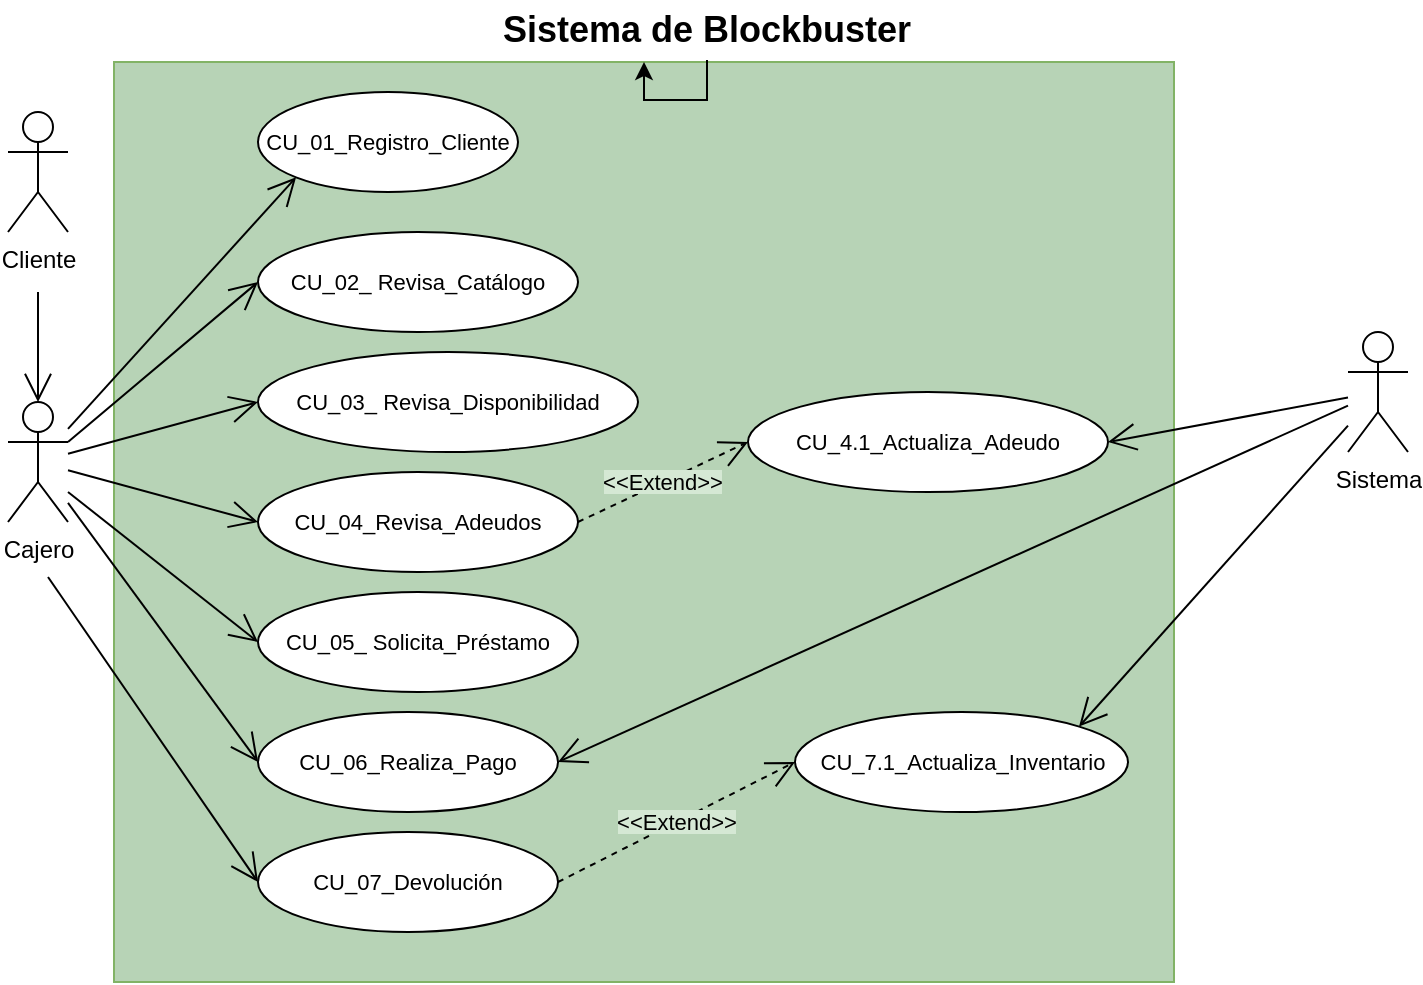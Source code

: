 <mxfile version="26.1.0" pages="8">
  <diagram name="Página-1" id="0a1UBv-05hkoor2SjSYL">
    <mxGraphModel dx="2020" dy="640" grid="1" gridSize="10" guides="1" tooltips="1" connect="1" arrows="1" fold="1" page="1" pageScale="1" pageWidth="827" pageHeight="1169" math="0" shadow="0">
      <root>
        <mxCell id="0" />
        <mxCell id="1" parent="0" />
        <mxCell id="W-ATkEFZag7kS3Bsld1D-3" value="Cliente" style="shape=umlActor;verticalLabelPosition=bottom;verticalAlign=top;html=1;outlineConnect=0;" parent="1" vertex="1">
          <mxGeometry x="-763" y="100" width="30" height="60" as="geometry" />
        </mxCell>
        <mxCell id="W-ATkEFZag7kS3Bsld1D-4" value="" style="rounded=0;whiteSpace=wrap;html=1;fillColor=light-dark(#b7d3b6, #1f2f1e);strokeColor=#82b366;" parent="1" vertex="1">
          <mxGeometry x="-710" y="75" width="530" height="460" as="geometry" />
        </mxCell>
        <mxCell id="W-ATkEFZag7kS3Bsld1D-5" value="&lt;font style=&quot;font-size: 11px;&quot;&gt;CU_01_Registro_Cliente&lt;/font&gt;" style="ellipse;whiteSpace=wrap;html=1;" parent="1" vertex="1">
          <mxGeometry x="-638" y="90" width="130" height="50" as="geometry" />
        </mxCell>
        <mxCell id="W-ATkEFZag7kS3Bsld1D-6" value="&lt;font style=&quot;font-size: 11px;&quot;&gt;CU_02_ Revisa_Catálogo&lt;/font&gt;" style="ellipse;whiteSpace=wrap;html=1;" parent="1" vertex="1">
          <mxGeometry x="-638" y="160" width="160" height="50" as="geometry" />
        </mxCell>
        <mxCell id="W-ATkEFZag7kS3Bsld1D-7" value="&lt;font style=&quot;font-size: 11px;&quot;&gt;CU_03_ Revisa_Disponibilidad&lt;/font&gt;" style="ellipse;whiteSpace=wrap;html=1;" parent="1" vertex="1">
          <mxGeometry x="-638" y="220" width="190" height="50" as="geometry" />
        </mxCell>
        <mxCell id="W-ATkEFZag7kS3Bsld1D-8" value="Cajero" style="shape=umlActor;verticalLabelPosition=bottom;verticalAlign=top;html=1;outlineConnect=0;" parent="1" vertex="1">
          <mxGeometry x="-763" y="245" width="30" height="60" as="geometry" />
        </mxCell>
        <mxCell id="W-ATkEFZag7kS3Bsld1D-9" value="&lt;font style=&quot;font-size: 11px;&quot;&gt;CU_05_ Solicita_Préstamo&lt;/font&gt;" style="ellipse;whiteSpace=wrap;html=1;" parent="1" vertex="1">
          <mxGeometry x="-638" y="340" width="160" height="50" as="geometry" />
        </mxCell>
        <mxCell id="W-ATkEFZag7kS3Bsld1D-10" value="&lt;font style=&quot;font-size: 11px;&quot;&gt;CU_04_Revisa_Adeudos&lt;/font&gt;" style="ellipse;whiteSpace=wrap;html=1;" parent="1" vertex="1">
          <mxGeometry x="-638" y="280" width="160" height="50" as="geometry" />
        </mxCell>
        <mxCell id="W-ATkEFZag7kS3Bsld1D-11" value="&lt;font style=&quot;font-size: 11px;&quot;&gt;CU_06_Realiza_Pago&lt;/font&gt;&lt;span style=&quot;color: rgba(0, 0, 0, 0); font-family: monospace; font-size: 0px; text-align: start; text-wrap-mode: nowrap;&quot;&gt;%3CmxGraphModel%3E%3Croot%3E%3CmxCell%20id%3D%220%22%2F%3E%3CmxCell%20id%3D%221%22%20parent%3D%220%22%2F%3E%3CmxCell%20id%3D%222%22%20value%3D%22%26lt%3Bfont%20style%3D%26quot%3Bfont-size%3A%2011px%3B%26quot%3B%26gt%3BCU_05_Revisa%20adeudos%26lt%3B%2Ffont%26gt%3B%22%20style%3D%22ellipse%3BwhiteSpace%3Dwrap%3Bhtml%3D1%3B%22%20vertex%3D%221%22%20parent%3D%221%22%3E%3CmxGeometry%20x%3D%22-70%22%20y%3D%22390%22%20width%3D%22100%22%20height%3D%2250%22%20as%3D%22geometry%22%2F%3E%3C%2FmxCell%3E%3C%2Froot%3E%3C%2FmxGraphModel%3E&lt;/span&gt;" style="ellipse;whiteSpace=wrap;html=1;" parent="1" vertex="1">
          <mxGeometry x="-638" y="400" width="150" height="50" as="geometry" />
        </mxCell>
        <mxCell id="W-ATkEFZag7kS3Bsld1D-12" value="&lt;font style=&quot;font-size: 11px;&quot;&gt;CU_07_Devolución&lt;/font&gt;" style="ellipse;whiteSpace=wrap;html=1;" parent="1" vertex="1">
          <mxGeometry x="-638" y="460" width="150" height="50" as="geometry" />
        </mxCell>
        <mxCell id="W-ATkEFZag7kS3Bsld1D-13" value="&lt;font style=&quot;font-size: 11px;&quot;&gt;CU_4.1_Actualiza_Adeudo&lt;/font&gt;" style="ellipse;whiteSpace=wrap;html=1;" parent="1" vertex="1">
          <mxGeometry x="-393" y="240" width="180" height="50" as="geometry" />
        </mxCell>
        <mxCell id="W-ATkEFZag7kS3Bsld1D-14" value="&lt;font style=&quot;font-size: 11px;&quot;&gt;CU_7.1_Actualiza_Inventario&lt;/font&gt;" style="ellipse;whiteSpace=wrap;html=1;" parent="1" vertex="1">
          <mxGeometry x="-369.5" y="400" width="166.5" height="50" as="geometry" />
        </mxCell>
        <mxCell id="W-ATkEFZag7kS3Bsld1D-15" value="" style="endArrow=open;endFill=1;endSize=12;html=1;rounded=0;entryX=0;entryY=1;entryDx=0;entryDy=0;" parent="1" source="W-ATkEFZag7kS3Bsld1D-8" target="W-ATkEFZag7kS3Bsld1D-5" edge="1">
          <mxGeometry width="160" relative="1" as="geometry">
            <mxPoint x="-523" y="310" as="sourcePoint" />
            <mxPoint x="-363" y="310" as="targetPoint" />
          </mxGeometry>
        </mxCell>
        <mxCell id="W-ATkEFZag7kS3Bsld1D-16" value="" style="endArrow=open;endFill=1;endSize=12;html=1;rounded=0;entryX=0;entryY=0.5;entryDx=0;entryDy=0;exitX=1;exitY=0.333;exitDx=0;exitDy=0;exitPerimeter=0;" parent="1" source="W-ATkEFZag7kS3Bsld1D-8" target="W-ATkEFZag7kS3Bsld1D-6" edge="1">
          <mxGeometry width="160" relative="1" as="geometry">
            <mxPoint x="-723" y="266" as="sourcePoint" />
            <mxPoint x="-634" y="153" as="targetPoint" />
          </mxGeometry>
        </mxCell>
        <mxCell id="W-ATkEFZag7kS3Bsld1D-17" value="" style="endArrow=open;endFill=1;endSize=12;html=1;rounded=0;entryX=0;entryY=0.5;entryDx=0;entryDy=0;" parent="1" source="W-ATkEFZag7kS3Bsld1D-8" target="W-ATkEFZag7kS3Bsld1D-7" edge="1">
          <mxGeometry width="160" relative="1" as="geometry">
            <mxPoint x="-723" y="275" as="sourcePoint" />
            <mxPoint x="-633" y="195" as="targetPoint" />
          </mxGeometry>
        </mxCell>
        <mxCell id="W-ATkEFZag7kS3Bsld1D-18" value="" style="endArrow=open;endFill=1;endSize=12;html=1;rounded=0;entryX=0;entryY=0.5;entryDx=0;entryDy=0;" parent="1" source="W-ATkEFZag7kS3Bsld1D-8" target="W-ATkEFZag7kS3Bsld1D-10" edge="1">
          <mxGeometry width="160" relative="1" as="geometry">
            <mxPoint x="-723" y="281" as="sourcePoint" />
            <mxPoint x="-633" y="255" as="targetPoint" />
          </mxGeometry>
        </mxCell>
        <mxCell id="W-ATkEFZag7kS3Bsld1D-19" value="" style="endArrow=open;endFill=1;endSize=12;html=1;rounded=0;entryX=0.5;entryY=0;entryDx=0;entryDy=0;entryPerimeter=0;" parent="1" target="W-ATkEFZag7kS3Bsld1D-8" edge="1">
          <mxGeometry width="160" relative="1" as="geometry">
            <mxPoint x="-748" y="190" as="sourcePoint" />
            <mxPoint x="-634" y="153" as="targetPoint" />
          </mxGeometry>
        </mxCell>
        <mxCell id="W-ATkEFZag7kS3Bsld1D-20" value="" style="endArrow=open;endFill=1;endSize=12;html=1;rounded=0;entryX=0;entryY=0.5;entryDx=0;entryDy=0;" parent="1" source="W-ATkEFZag7kS3Bsld1D-8" target="W-ATkEFZag7kS3Bsld1D-11" edge="1">
          <mxGeometry width="160" relative="1" as="geometry">
            <mxPoint x="-733" y="305" as="sourcePoint" />
            <mxPoint x="-643" y="331" as="targetPoint" />
          </mxGeometry>
        </mxCell>
        <mxCell id="W-ATkEFZag7kS3Bsld1D-21" value="" style="endArrow=open;endFill=1;endSize=12;html=1;rounded=0;entryX=0;entryY=0.5;entryDx=0;entryDy=0;" parent="1" target="W-ATkEFZag7kS3Bsld1D-12" edge="1">
          <mxGeometry width="160" relative="1" as="geometry">
            <mxPoint x="-743" y="332.5" as="sourcePoint" />
            <mxPoint x="-653" y="469.5" as="targetPoint" />
          </mxGeometry>
        </mxCell>
        <mxCell id="W-ATkEFZag7kS3Bsld1D-22" value="Sistema" style="shape=umlActor;verticalLabelPosition=bottom;verticalAlign=top;html=1;outlineConnect=0;" parent="1" vertex="1">
          <mxGeometry x="-93" y="210" width="30" height="60" as="geometry" />
        </mxCell>
        <mxCell id="W-ATkEFZag7kS3Bsld1D-23" value="" style="endArrow=open;endFill=1;endSize=12;html=1;rounded=0;entryX=1;entryY=0;entryDx=0;entryDy=0;" parent="1" source="W-ATkEFZag7kS3Bsld1D-22" target="W-ATkEFZag7kS3Bsld1D-14" edge="1">
          <mxGeometry width="160" relative="1" as="geometry">
            <mxPoint x="-113" y="240" as="sourcePoint" />
            <mxPoint x="-203" y="342.5" as="targetPoint" />
          </mxGeometry>
        </mxCell>
        <mxCell id="pnwgIqZR5ENODmKTWZ7Z-2" value="" style="edgeStyle=orthogonalEdgeStyle;rounded=0;orthogonalLoop=1;jettySize=auto;html=1;" edge="1" parent="1" source="W-ATkEFZag7kS3Bsld1D-24" target="W-ATkEFZag7kS3Bsld1D-4">
          <mxGeometry relative="1" as="geometry" />
        </mxCell>
        <mxCell id="W-ATkEFZag7kS3Bsld1D-24" value="Sistema de Blockbuster" style="text;html=1;align=center;verticalAlign=middle;whiteSpace=wrap;rounded=0;fontSize=18;fontStyle=1" parent="1" vertex="1">
          <mxGeometry x="-530" y="44" width="233" height="30" as="geometry" />
        </mxCell>
        <mxCell id="W-ATkEFZag7kS3Bsld1D-25" value="&lt;span style=&quot;background-color: rgb(213, 232, 212);&quot;&gt;&amp;lt;&amp;lt;Extend&amp;gt;&amp;gt;&lt;/span&gt;" style="endArrow=open;endSize=12;dashed=1;html=1;rounded=0;exitX=1;exitY=0.5;exitDx=0;exitDy=0;entryX=0;entryY=0.5;entryDx=0;entryDy=0;labelBackgroundColor=none;" parent="1" source="W-ATkEFZag7kS3Bsld1D-12" target="W-ATkEFZag7kS3Bsld1D-14" edge="1">
          <mxGeometry width="160" relative="1" as="geometry">
            <mxPoint x="-473" y="469.5" as="sourcePoint" />
            <mxPoint x="-313" y="469.5" as="targetPoint" />
          </mxGeometry>
        </mxCell>
        <mxCell id="W-ATkEFZag7kS3Bsld1D-26" value="" style="endArrow=open;endFill=1;endSize=12;html=1;rounded=0;entryX=1;entryY=0.5;entryDx=0;entryDy=0;" parent="1" source="W-ATkEFZag7kS3Bsld1D-22" target="W-ATkEFZag7kS3Bsld1D-13" edge="1">
          <mxGeometry width="160" relative="1" as="geometry">
            <mxPoint x="-93" y="240" as="sourcePoint" />
            <mxPoint x="-261" y="347" as="targetPoint" />
          </mxGeometry>
        </mxCell>
        <mxCell id="W-ATkEFZag7kS3Bsld1D-28" value="" style="endArrow=open;endFill=1;endSize=12;html=1;rounded=0;entryX=1;entryY=0.5;entryDx=0;entryDy=0;" parent="1" source="W-ATkEFZag7kS3Bsld1D-22" edge="1" target="W-ATkEFZag7kS3Bsld1D-11">
          <mxGeometry width="160" relative="1" as="geometry">
            <mxPoint x="-358" y="280" as="sourcePoint" />
            <mxPoint x="-493" y="430" as="targetPoint" />
          </mxGeometry>
        </mxCell>
        <mxCell id="Vn43MLmlnwBbOLWk0ujN-1" value="" style="endArrow=open;endFill=1;endSize=12;html=1;rounded=0;entryX=0;entryY=0.5;entryDx=0;entryDy=0;" parent="1" target="W-ATkEFZag7kS3Bsld1D-9" edge="1">
          <mxGeometry width="160" relative="1" as="geometry">
            <mxPoint x="-733" y="290" as="sourcePoint" />
            <mxPoint x="-643" y="316" as="targetPoint" />
          </mxGeometry>
        </mxCell>
        <mxCell id="pnwgIqZR5ENODmKTWZ7Z-1" value="&lt;span style=&quot;background-color: rgb(213, 232, 212);&quot;&gt;&amp;lt;&amp;lt;Extend&amp;gt;&amp;gt;&lt;/span&gt;" style="endArrow=open;endSize=12;dashed=1;html=1;rounded=0;exitX=1;exitY=0.5;exitDx=0;exitDy=0;entryX=0;entryY=0.5;entryDx=0;entryDy=0;labelBackgroundColor=none;" edge="1" parent="1" source="W-ATkEFZag7kS3Bsld1D-10" target="W-ATkEFZag7kS3Bsld1D-13">
          <mxGeometry x="-0.006" width="160" relative="1" as="geometry">
            <mxPoint x="-478" y="305" as="sourcePoint" />
            <mxPoint x="-359" y="245" as="targetPoint" />
            <mxPoint as="offset" />
          </mxGeometry>
        </mxCell>
      </root>
    </mxGraphModel>
  </diagram>
  <diagram id="jJLXUhx9c1mH9HwRvci8" name="Página-2">
    <mxGraphModel grid="1" page="1" gridSize="10" guides="1" tooltips="1" connect="1" arrows="1" fold="1" pageScale="1" pageWidth="850" pageHeight="1100" math="0" shadow="0">
      <root>
        <mxCell id="0" />
        <mxCell id="1" parent="0" />
        <mxCell id="t9v9KFtPtqpcVWcIcjoI-1" value="Cliente" style="shape=umlActor;verticalLabelPosition=bottom;verticalAlign=top;html=1;outlineConnect=0;" vertex="1" parent="1">
          <mxGeometry x="-800" y="40" width="30" height="60" as="geometry" />
        </mxCell>
        <mxCell id="t9v9KFtPtqpcVWcIcjoI-3" value="&lt;font style=&quot;font-size: 11px;&quot;&gt;CU_01_Registro_Cliente&lt;/font&gt;" style="ellipse;whiteSpace=wrap;html=1;" vertex="1" parent="1">
          <mxGeometry x="-700" y="40" width="130" height="50" as="geometry" />
        </mxCell>
        <mxCell id="t9v9KFtPtqpcVWcIcjoI-6" value="Cajero" style="shape=umlActor;verticalLabelPosition=bottom;verticalAlign=top;html=1;outlineConnect=0;" vertex="1" parent="1">
          <mxGeometry x="-800" y="185" width="30" height="60" as="geometry" />
        </mxCell>
        <mxCell id="t9v9KFtPtqpcVWcIcjoI-13" value="" style="endArrow=open;endFill=1;endSize=12;html=1;rounded=0;entryX=0;entryY=1;entryDx=0;entryDy=0;" edge="1" parent="1" source="t9v9KFtPtqpcVWcIcjoI-6" target="t9v9KFtPtqpcVWcIcjoI-3">
          <mxGeometry width="160" relative="1" as="geometry">
            <mxPoint x="-560" y="250" as="sourcePoint" />
            <mxPoint x="-400" y="250" as="targetPoint" />
          </mxGeometry>
        </mxCell>
        <mxCell id="t9v9KFtPtqpcVWcIcjoI-17" value="" style="endArrow=open;endFill=1;endSize=12;html=1;rounded=0;entryX=0.5;entryY=0;entryDx=0;entryDy=0;entryPerimeter=0;" edge="1" parent="1" target="t9v9KFtPtqpcVWcIcjoI-6">
          <mxGeometry width="160" relative="1" as="geometry">
            <mxPoint x="-785" y="130" as="sourcePoint" />
            <mxPoint x="-671" y="93" as="targetPoint" />
          </mxGeometry>
        </mxCell>
      </root>
    </mxGraphModel>
  </diagram>
  <diagram id="LxfHRVWeubwFNVRgWmdZ" name="Página-3">
    <mxGraphModel dx="1804" dy="512" grid="1" gridSize="10" guides="1" tooltips="1" connect="1" arrows="1" fold="1" page="1" pageScale="1" pageWidth="850" pageHeight="1100" math="0" shadow="0">
      <root>
        <mxCell id="0" />
        <mxCell id="1" parent="0" />
        <mxCell id="6K1Rr7FUYX4I7AYkXjvy-1" value="Cliente" style="shape=umlActor;verticalLabelPosition=bottom;verticalAlign=top;html=1;outlineConnect=0;" vertex="1" parent="1">
          <mxGeometry x="-800" y="40" width="30" height="60" as="geometry" />
        </mxCell>
        <mxCell id="6K1Rr7FUYX4I7AYkXjvy-3" value="&lt;font style=&quot;font-size: 11px;&quot;&gt;CU_02_ Revisa_Catálogo&lt;/font&gt;" style="ellipse;whiteSpace=wrap;html=1;" vertex="1" parent="1">
          <mxGeometry x="-680" y="100" width="160" height="50" as="geometry" />
        </mxCell>
        <mxCell id="6K1Rr7FUYX4I7AYkXjvy-5" value="Cajero" style="shape=umlActor;verticalLabelPosition=bottom;verticalAlign=top;html=1;outlineConnect=0;" vertex="1" parent="1">
          <mxGeometry x="-800" y="185" width="30" height="60" as="geometry" />
        </mxCell>
        <mxCell id="6K1Rr7FUYX4I7AYkXjvy-11" value="" style="endArrow=open;endFill=1;endSize=12;html=1;rounded=0;entryX=0;entryY=0.5;entryDx=0;entryDy=0;exitX=1;exitY=0.333;exitDx=0;exitDy=0;exitPerimeter=0;" edge="1" parent="1" source="6K1Rr7FUYX4I7AYkXjvy-5" target="6K1Rr7FUYX4I7AYkXjvy-3">
          <mxGeometry width="160" relative="1" as="geometry">
            <mxPoint x="-760" y="206" as="sourcePoint" />
            <mxPoint x="-671" y="93" as="targetPoint" />
          </mxGeometry>
        </mxCell>
        <mxCell id="6K1Rr7FUYX4I7AYkXjvy-14" value="" style="endArrow=open;endFill=1;endSize=12;html=1;rounded=0;entryX=0.5;entryY=0;entryDx=0;entryDy=0;entryPerimeter=0;" edge="1" parent="1" target="6K1Rr7FUYX4I7AYkXjvy-5">
          <mxGeometry width="160" relative="1" as="geometry">
            <mxPoint x="-785" y="130" as="sourcePoint" />
            <mxPoint x="-671" y="93" as="targetPoint" />
          </mxGeometry>
        </mxCell>
      </root>
    </mxGraphModel>
  </diagram>
  <diagram id="TT77oECiA-LPVzCkUcD8" name="Página-4">
    <mxGraphModel dx="1804" dy="512" grid="1" gridSize="10" guides="1" tooltips="1" connect="1" arrows="1" fold="1" page="1" pageScale="1" pageWidth="850" pageHeight="1100" math="0" shadow="0">
      <root>
        <mxCell id="0" />
        <mxCell id="1" parent="0" />
        <mxCell id="RPUQpoBMv-FVTIeQrOO1-1" value="Cliente" style="shape=umlActor;verticalLabelPosition=bottom;verticalAlign=top;html=1;outlineConnect=0;" vertex="1" parent="1">
          <mxGeometry x="-800" y="40" width="30" height="60" as="geometry" />
        </mxCell>
        <mxCell id="RPUQpoBMv-FVTIeQrOO1-4" value="&lt;font style=&quot;font-size: 11px;&quot;&gt;CU_03_ Revisa_Disponibilidad&lt;/font&gt;" style="ellipse;whiteSpace=wrap;html=1;" vertex="1" parent="1">
          <mxGeometry x="-680" y="160" width="190" height="50" as="geometry" />
        </mxCell>
        <mxCell id="RPUQpoBMv-FVTIeQrOO1-5" value="Cajero" style="shape=umlActor;verticalLabelPosition=bottom;verticalAlign=top;html=1;outlineConnect=0;" vertex="1" parent="1">
          <mxGeometry x="-800" y="185" width="30" height="60" as="geometry" />
        </mxCell>
        <mxCell id="RPUQpoBMv-FVTIeQrOO1-12" value="" style="endArrow=open;endFill=1;endSize=12;html=1;rounded=0;entryX=0;entryY=0.5;entryDx=0;entryDy=0;" edge="1" parent="1" source="RPUQpoBMv-FVTIeQrOO1-5" target="RPUQpoBMv-FVTIeQrOO1-4">
          <mxGeometry width="160" relative="1" as="geometry">
            <mxPoint x="-760" y="215" as="sourcePoint" />
            <mxPoint x="-670" y="135" as="targetPoint" />
          </mxGeometry>
        </mxCell>
        <mxCell id="RPUQpoBMv-FVTIeQrOO1-14" value="" style="endArrow=open;endFill=1;endSize=12;html=1;rounded=0;entryX=0.5;entryY=0;entryDx=0;entryDy=0;entryPerimeter=0;" edge="1" parent="1" target="RPUQpoBMv-FVTIeQrOO1-5">
          <mxGeometry width="160" relative="1" as="geometry">
            <mxPoint x="-785" y="130" as="sourcePoint" />
            <mxPoint x="-671" y="93" as="targetPoint" />
          </mxGeometry>
        </mxCell>
      </root>
    </mxGraphModel>
  </diagram>
  <diagram id="7Uz8Viym9j6hZpBu_HdV" name="Página-5">
    <mxGraphModel grid="1" page="1" gridSize="10" guides="1" tooltips="1" connect="1" arrows="1" fold="1" pageScale="1" pageWidth="850" pageHeight="1100" math="0" shadow="0">
      <root>
        <mxCell id="0" />
        <mxCell id="1" parent="0" />
        <mxCell id="_ZeTI6DfK9wnaketv1QX-1" value="Cliente" style="shape=umlActor;verticalLabelPosition=bottom;verticalAlign=top;html=1;outlineConnect=0;" vertex="1" parent="1">
          <mxGeometry x="-800" y="40" width="30" height="60" as="geometry" />
        </mxCell>
        <mxCell id="_ZeTI6DfK9wnaketv1QX-6" value="Cajero" style="shape=umlActor;verticalLabelPosition=bottom;verticalAlign=top;html=1;outlineConnect=0;" vertex="1" parent="1">
          <mxGeometry x="-800" y="185" width="30" height="60" as="geometry" />
        </mxCell>
        <mxCell id="_ZeTI6DfK9wnaketv1QX-8" value="&lt;font style=&quot;font-size: 11px;&quot;&gt;CU_04_Revisa_Adeudos&lt;/font&gt;" style="ellipse;whiteSpace=wrap;html=1;" vertex="1" parent="1">
          <mxGeometry x="-720" y="190" width="160" height="50" as="geometry" />
        </mxCell>
        <mxCell id="_ZeTI6DfK9wnaketv1QX-11" value="&lt;font style=&quot;font-size: 11px;&quot;&gt;CU_09_Actualiza_Adeudo&lt;/font&gt;" style="ellipse;whiteSpace=wrap;html=1;" vertex="1" parent="1">
          <mxGeometry x="-520" y="190" width="180" height="50" as="geometry" />
        </mxCell>
        <mxCell id="_ZeTI6DfK9wnaketv1QX-16" value="" style="endArrow=open;endFill=1;endSize=12;html=1;rounded=0;entryX=0;entryY=0.5;entryDx=0;entryDy=0;" edge="1" parent="1" source="_ZeTI6DfK9wnaketv1QX-6" target="_ZeTI6DfK9wnaketv1QX-8">
          <mxGeometry width="160" relative="1" as="geometry">
            <mxPoint x="-760" y="221" as="sourcePoint" />
            <mxPoint x="-670" y="195" as="targetPoint" />
          </mxGeometry>
        </mxCell>
        <mxCell id="_ZeTI6DfK9wnaketv1QX-17" value="" style="endArrow=open;endFill=1;endSize=12;html=1;rounded=0;entryX=0.5;entryY=0;entryDx=0;entryDy=0;entryPerimeter=0;" edge="1" parent="1" target="_ZeTI6DfK9wnaketv1QX-6">
          <mxGeometry width="160" relative="1" as="geometry">
            <mxPoint x="-785" y="130" as="sourcePoint" />
            <mxPoint x="-671" y="93" as="targetPoint" />
          </mxGeometry>
        </mxCell>
        <mxCell id="_ZeTI6DfK9wnaketv1QX-20" value="Sistema" style="shape=umlActor;verticalLabelPosition=bottom;verticalAlign=top;html=1;outlineConnect=0;" vertex="1" parent="1">
          <mxGeometry x="-280" y="185" width="30" height="60" as="geometry" />
        </mxCell>
        <mxCell id="_ZeTI6DfK9wnaketv1QX-23" value="" style="endArrow=open;endFill=1;endSize=12;html=1;rounded=0;entryX=1;entryY=0.5;entryDx=0;entryDy=0;" edge="1" parent="1" source="_ZeTI6DfK9wnaketv1QX-20" target="_ZeTI6DfK9wnaketv1QX-11">
          <mxGeometry width="160" relative="1" as="geometry">
            <mxPoint x="-170" y="180" as="sourcePoint" />
            <mxPoint x="-338" y="287" as="targetPoint" />
          </mxGeometry>
        </mxCell>
        <mxCell id="_ZeTI6DfK9wnaketv1QX-24" value="" style="endArrow=open;endFill=1;endSize=12;html=1;rounded=0;entryX=1;entryY=0.5;entryDx=0;entryDy=0;exitX=0;exitY=0.5;exitDx=0;exitDy=0;" edge="1" parent="1" source="_ZeTI6DfK9wnaketv1QX-11" target="_ZeTI6DfK9wnaketv1QX-8">
          <mxGeometry width="160" relative="1" as="geometry">
            <mxPoint x="-470" y="176.5" as="sourcePoint" />
            <mxPoint x="-570" y="233.5" as="targetPoint" />
          </mxGeometry>
        </mxCell>
      </root>
    </mxGraphModel>
  </diagram>
  <diagram id="NIJFv4_YoZdskfqTafty" name="Página-6">
    <mxGraphModel grid="1" page="1" gridSize="10" guides="1" tooltips="1" connect="1" arrows="1" fold="1" pageScale="1" pageWidth="850" pageHeight="1100" math="0" shadow="0">
      <root>
        <mxCell id="0" />
        <mxCell id="1" parent="0" />
        <mxCell id="OeaFOg3VgD0kLVLGKp2A-1" value="Cliente" style="shape=umlActor;verticalLabelPosition=bottom;verticalAlign=top;html=1;outlineConnect=0;" vertex="1" parent="1">
          <mxGeometry x="-800" y="40" width="30" height="60" as="geometry" />
        </mxCell>
        <mxCell id="OeaFOg3VgD0kLVLGKp2A-2" value="Cajero" style="shape=umlActor;verticalLabelPosition=bottom;verticalAlign=top;html=1;outlineConnect=0;" vertex="1" parent="1">
          <mxGeometry x="-800" y="185" width="30" height="60" as="geometry" />
        </mxCell>
        <mxCell id="OeaFOg3VgD0kLVLGKp2A-3" value="&lt;font style=&quot;font-size: 11px;&quot;&gt;CU_05_ Solicita_Préstamo&lt;/font&gt;" style="ellipse;whiteSpace=wrap;html=1;" vertex="1" parent="1">
          <mxGeometry x="-675" y="280" width="160" height="50" as="geometry" />
        </mxCell>
        <mxCell id="OeaFOg3VgD0kLVLGKp2A-4" value="" style="endArrow=open;endFill=1;endSize=12;html=1;rounded=0;entryX=0.5;entryY=0;entryDx=0;entryDy=0;entryPerimeter=0;" edge="1" parent="1" target="OeaFOg3VgD0kLVLGKp2A-2">
          <mxGeometry width="160" relative="1" as="geometry">
            <mxPoint x="-785" y="130" as="sourcePoint" />
            <mxPoint x="-671" y="93" as="targetPoint" />
          </mxGeometry>
        </mxCell>
        <mxCell id="OeaFOg3VgD0kLVLGKp2A-5" value="" style="endArrow=open;endFill=1;endSize=12;html=1;rounded=0;entryX=0;entryY=0.5;entryDx=0;entryDy=0;" edge="1" parent="1" target="OeaFOg3VgD0kLVLGKp2A-3">
          <mxGeometry width="160" relative="1" as="geometry">
            <mxPoint x="-770" y="230" as="sourcePoint" />
            <mxPoint x="-680" y="256" as="targetPoint" />
          </mxGeometry>
        </mxCell>
      </root>
    </mxGraphModel>
  </diagram>
  <diagram id="072-zG2_eZhv9EFcnPE2" name="Página-7">
    <mxGraphModel grid="1" page="1" gridSize="10" guides="1" tooltips="1" connect="1" arrows="1" fold="1" pageScale="1" pageWidth="850" pageHeight="1100" math="0" shadow="0">
      <root>
        <mxCell id="0" />
        <mxCell id="1" parent="0" />
        <mxCell id="GbyfCSPRUrYyW6T2HYx4-1" value="Cliente" style="shape=umlActor;verticalLabelPosition=bottom;verticalAlign=top;html=1;outlineConnect=0;" vertex="1" parent="1">
          <mxGeometry x="-800" y="40" width="30" height="60" as="geometry" />
        </mxCell>
        <mxCell id="GbyfCSPRUrYyW6T2HYx4-6" value="Cajero" style="shape=umlActor;verticalLabelPosition=bottom;verticalAlign=top;html=1;outlineConnect=0;" vertex="1" parent="1">
          <mxGeometry x="-800" y="185" width="30" height="60" as="geometry" />
        </mxCell>
        <mxCell id="GbyfCSPRUrYyW6T2HYx4-9" value="&lt;font style=&quot;font-size: 11px;&quot;&gt;CU_06_Realiza_Pago&lt;/font&gt;&lt;span style=&quot;color: rgba(0, 0, 0, 0); font-family: monospace; font-size: 0px; text-align: start; text-wrap-mode: nowrap;&quot;&gt;%3CmxGraphModel%3E%3Croot%3E%3CmxCell%20id%3D%220%22%2F%3E%3CmxCell%20id%3D%221%22%20parent%3D%220%22%2F%3E%3CmxCell%20id%3D%222%22%20value%3D%22%26lt%3Bfont%20style%3D%26quot%3Bfont-size%3A%2011px%3B%26quot%3B%26gt%3BCU_05_Revisa%20adeudos%26lt%3B%2Ffont%26gt%3B%22%20style%3D%22ellipse%3BwhiteSpace%3Dwrap%3Bhtml%3D1%3B%22%20vertex%3D%221%22%20parent%3D%221%22%3E%3CmxGeometry%20x%3D%22-70%22%20y%3D%22390%22%20width%3D%22100%22%20height%3D%2250%22%20as%3D%22geometry%22%2F%3E%3C%2FmxCell%3E%3C%2Froot%3E%3C%2FmxGraphModel%3E&lt;/span&gt;" style="ellipse;whiteSpace=wrap;html=1;" vertex="1" parent="1">
          <mxGeometry x="-707" y="190" width="150" height="50" as="geometry" />
        </mxCell>
        <mxCell id="GbyfCSPRUrYyW6T2HYx4-17" value="" style="endArrow=open;endFill=1;endSize=12;html=1;rounded=0;entryX=0.5;entryY=0;entryDx=0;entryDy=0;entryPerimeter=0;" edge="1" parent="1" target="GbyfCSPRUrYyW6T2HYx4-6">
          <mxGeometry width="160" relative="1" as="geometry">
            <mxPoint x="-785" y="130" as="sourcePoint" />
            <mxPoint x="-671" y="93" as="targetPoint" />
          </mxGeometry>
        </mxCell>
        <mxCell id="GbyfCSPRUrYyW6T2HYx4-18" value="" style="endArrow=open;endFill=1;endSize=12;html=1;rounded=0;entryX=0;entryY=0.5;entryDx=0;entryDy=0;" edge="1" parent="1" source="GbyfCSPRUrYyW6T2HYx4-6" target="GbyfCSPRUrYyW6T2HYx4-9">
          <mxGeometry width="160" relative="1" as="geometry">
            <mxPoint x="-770" y="245" as="sourcePoint" />
            <mxPoint x="-680" y="271" as="targetPoint" />
          </mxGeometry>
        </mxCell>
        <mxCell id="GbyfCSPRUrYyW6T2HYx4-20" value="Sistema" style="shape=umlActor;verticalLabelPosition=bottom;verticalAlign=top;html=1;outlineConnect=0;" vertex="1" parent="1">
          <mxGeometry x="-517" y="185" width="30" height="60" as="geometry" />
        </mxCell>
        <mxCell id="GbyfCSPRUrYyW6T2HYx4-25" value="" style="endArrow=open;endFill=1;endSize=12;html=1;rounded=0;entryX=1;entryY=0.5;entryDx=0;entryDy=0;" edge="1" parent="1" source="GbyfCSPRUrYyW6T2HYx4-20" target="GbyfCSPRUrYyW6T2HYx4-9">
          <mxGeometry width="160" relative="1" as="geometry">
            <mxPoint x="-395" y="220" as="sourcePoint" />
            <mxPoint x="-530" y="370" as="targetPoint" />
          </mxGeometry>
        </mxCell>
      </root>
    </mxGraphModel>
  </diagram>
  <diagram id="7Utt3_s9RJqMyi2ijjPn" name="Página-8">
    <mxGraphModel dx="1613" dy="410" grid="1" gridSize="10" guides="1" tooltips="1" connect="1" arrows="1" fold="1" page="1" pageScale="1" pageWidth="850" pageHeight="1100" math="0" shadow="0">
      <root>
        <mxCell id="0" />
        <mxCell id="1" parent="0" />
        <mxCell id="Imox07zLehO9YllIhCT1-1" value="Cliente" style="shape=umlActor;verticalLabelPosition=bottom;verticalAlign=top;html=1;outlineConnect=0;" vertex="1" parent="1">
          <mxGeometry x="-800" y="40" width="30" height="60" as="geometry" />
        </mxCell>
        <mxCell id="Imox07zLehO9YllIhCT1-6" value="Cajero" style="shape=umlActor;verticalLabelPosition=bottom;verticalAlign=top;html=1;outlineConnect=0;" vertex="1" parent="1">
          <mxGeometry x="-800" y="185" width="30" height="60" as="geometry" />
        </mxCell>
        <mxCell id="Imox07zLehO9YllIhCT1-10" value="&lt;font style=&quot;font-size: 11px;&quot;&gt;CU_07_Devolución&lt;/font&gt;" style="ellipse;whiteSpace=wrap;html=1;" vertex="1" parent="1">
          <mxGeometry x="-717" y="190" width="150" height="50" as="geometry" />
        </mxCell>
        <mxCell id="Imox07zLehO9YllIhCT1-12" value="&lt;font style=&quot;font-size: 11px;&quot;&gt;CU_08_Actualiza_Inventario&lt;/font&gt;" style="ellipse;whiteSpace=wrap;html=1;" vertex="1" parent="1">
          <mxGeometry x="-462" y="190" width="166.5" height="50" as="geometry" />
        </mxCell>
        <mxCell id="Imox07zLehO9YllIhCT1-17" value="" style="endArrow=open;endFill=1;endSize=12;html=1;rounded=0;entryX=0.5;entryY=0;entryDx=0;entryDy=0;entryPerimeter=0;" edge="1" parent="1" target="Imox07zLehO9YllIhCT1-6">
          <mxGeometry width="160" relative="1" as="geometry">
            <mxPoint x="-785" y="130" as="sourcePoint" />
            <mxPoint x="-671" y="93" as="targetPoint" />
          </mxGeometry>
        </mxCell>
        <mxCell id="Imox07zLehO9YllIhCT1-19" value="" style="endArrow=open;endFill=1;endSize=12;html=1;rounded=0;entryX=0;entryY=0.5;entryDx=0;entryDy=0;" edge="1" parent="1" target="Imox07zLehO9YllIhCT1-10" source="Imox07zLehO9YllIhCT1-6">
          <mxGeometry width="160" relative="1" as="geometry">
            <mxPoint x="-780" y="272.5" as="sourcePoint" />
            <mxPoint x="-690" y="409.5" as="targetPoint" />
          </mxGeometry>
        </mxCell>
        <mxCell id="Imox07zLehO9YllIhCT1-20" value="Sistema" style="shape=umlActor;verticalLabelPosition=bottom;verticalAlign=top;html=1;outlineConnect=0;" vertex="1" parent="1">
          <mxGeometry x="-237" y="185" width="30" height="60" as="geometry" />
        </mxCell>
        <mxCell id="Imox07zLehO9YllIhCT1-21" value="" style="endArrow=open;endFill=1;endSize=12;html=1;rounded=0;entryX=1;entryY=0.5;entryDx=0;entryDy=0;" edge="1" parent="1" source="Imox07zLehO9YllIhCT1-20" target="Imox07zLehO9YllIhCT1-12">
          <mxGeometry width="160" relative="1" as="geometry">
            <mxPoint x="-150" y="180" as="sourcePoint" />
            <mxPoint x="-240" y="282.5" as="targetPoint" />
          </mxGeometry>
        </mxCell>
        <mxCell id="Imox07zLehO9YllIhCT1-22" value="&amp;lt;&amp;lt;Extend&amp;gt;&amp;gt;" style="endArrow=open;endSize=12;dashed=1;html=1;rounded=0;exitX=1;exitY=0.5;exitDx=0;exitDy=0;entryX=0;entryY=0.5;entryDx=0;entryDy=0;" edge="1" parent="1" source="Imox07zLehO9YllIhCT1-10" target="Imox07zLehO9YllIhCT1-12">
          <mxGeometry width="160" relative="1" as="geometry">
            <mxPoint x="-510" y="409.5" as="sourcePoint" />
            <mxPoint x="-350" y="409.5" as="targetPoint" />
          </mxGeometry>
        </mxCell>
      </root>
    </mxGraphModel>
  </diagram>
</mxfile>
